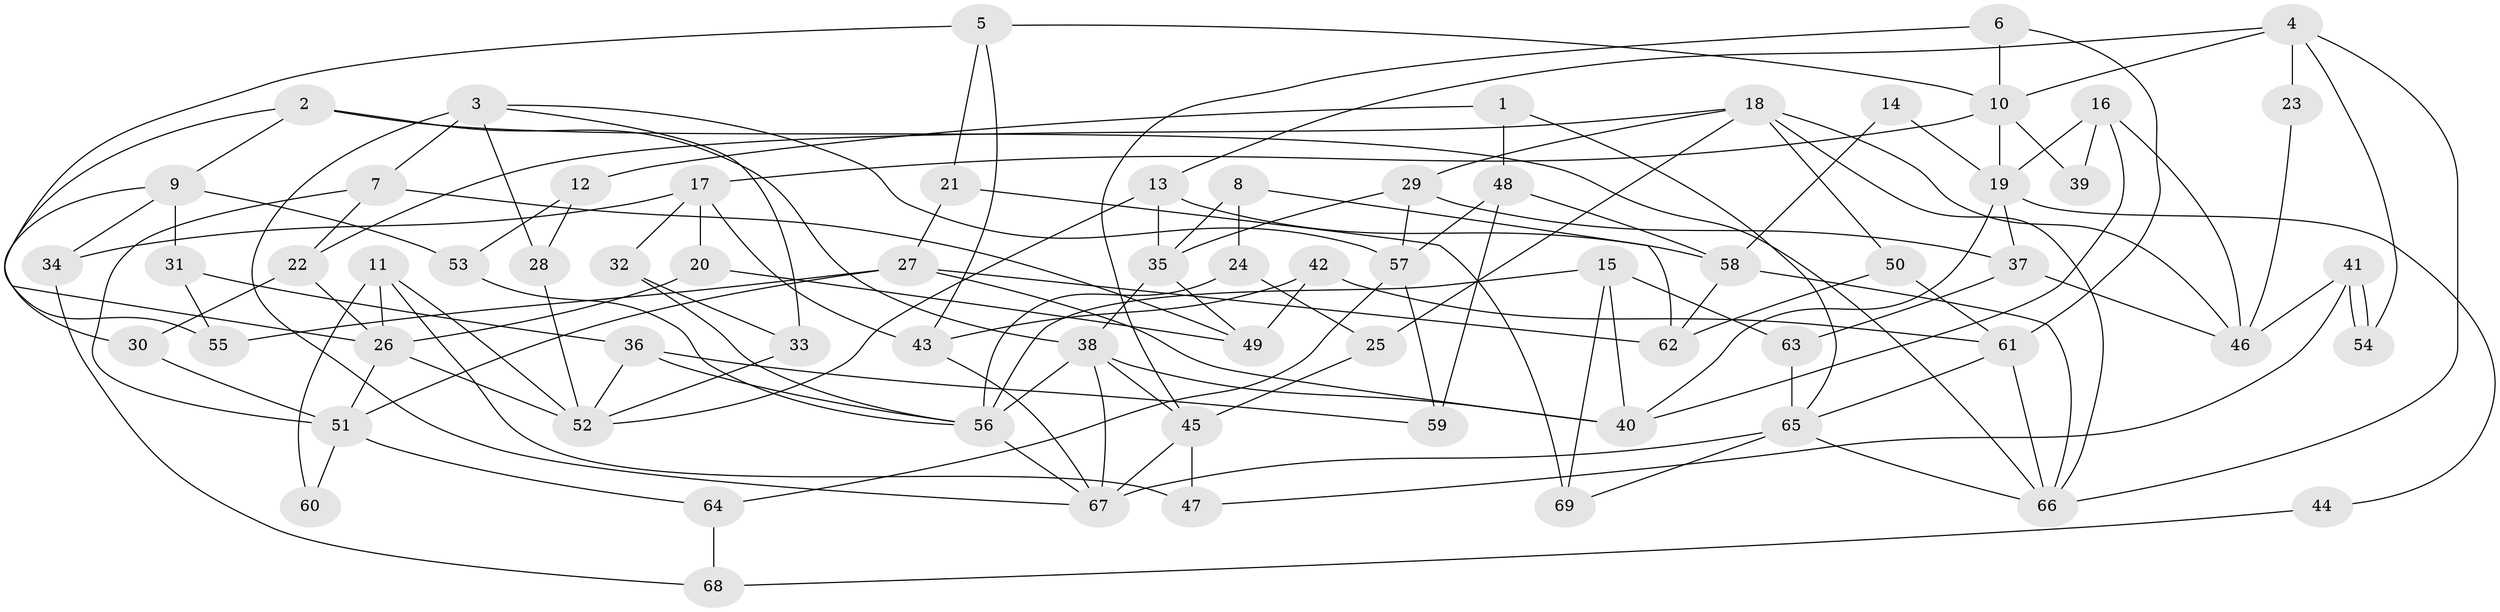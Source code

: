 // Generated by graph-tools (version 1.1) at 2025/48/03/09/25 04:48:58]
// undirected, 69 vertices, 138 edges
graph export_dot {
graph [start="1"]
  node [color=gray90,style=filled];
  1;
  2;
  3;
  4;
  5;
  6;
  7;
  8;
  9;
  10;
  11;
  12;
  13;
  14;
  15;
  16;
  17;
  18;
  19;
  20;
  21;
  22;
  23;
  24;
  25;
  26;
  27;
  28;
  29;
  30;
  31;
  32;
  33;
  34;
  35;
  36;
  37;
  38;
  39;
  40;
  41;
  42;
  43;
  44;
  45;
  46;
  47;
  48;
  49;
  50;
  51;
  52;
  53;
  54;
  55;
  56;
  57;
  58;
  59;
  60;
  61;
  62;
  63;
  64;
  65;
  66;
  67;
  68;
  69;
  1 -- 12;
  1 -- 65;
  1 -- 48;
  2 -- 38;
  2 -- 66;
  2 -- 9;
  2 -- 55;
  3 -- 57;
  3 -- 67;
  3 -- 7;
  3 -- 28;
  3 -- 33;
  4 -- 10;
  4 -- 13;
  4 -- 23;
  4 -- 54;
  4 -- 66;
  5 -- 26;
  5 -- 21;
  5 -- 10;
  5 -- 43;
  6 -- 10;
  6 -- 61;
  6 -- 45;
  7 -- 49;
  7 -- 22;
  7 -- 51;
  8 -- 24;
  8 -- 62;
  8 -- 35;
  9 -- 31;
  9 -- 30;
  9 -- 34;
  9 -- 53;
  10 -- 17;
  10 -- 19;
  10 -- 39;
  11 -- 26;
  11 -- 47;
  11 -- 52;
  11 -- 60;
  12 -- 53;
  12 -- 28;
  13 -- 52;
  13 -- 35;
  13 -- 58;
  14 -- 58;
  14 -- 19;
  15 -- 63;
  15 -- 56;
  15 -- 40;
  15 -- 69;
  16 -- 40;
  16 -- 19;
  16 -- 39;
  16 -- 46;
  17 -- 20;
  17 -- 32;
  17 -- 34;
  17 -- 43;
  18 -- 50;
  18 -- 22;
  18 -- 25;
  18 -- 29;
  18 -- 46;
  18 -- 66;
  19 -- 40;
  19 -- 37;
  19 -- 44;
  20 -- 49;
  20 -- 26;
  21 -- 27;
  21 -- 69;
  22 -- 30;
  22 -- 26;
  23 -- 46;
  24 -- 25;
  24 -- 56;
  25 -- 45;
  26 -- 52;
  26 -- 51;
  27 -- 40;
  27 -- 51;
  27 -- 55;
  27 -- 62;
  28 -- 52;
  29 -- 37;
  29 -- 35;
  29 -- 57;
  30 -- 51;
  31 -- 55;
  31 -- 36;
  32 -- 33;
  32 -- 56;
  33 -- 52;
  34 -- 68;
  35 -- 38;
  35 -- 49;
  36 -- 59;
  36 -- 56;
  36 -- 52;
  37 -- 46;
  37 -- 63;
  38 -- 45;
  38 -- 40;
  38 -- 56;
  38 -- 67;
  41 -- 54;
  41 -- 54;
  41 -- 46;
  41 -- 47;
  42 -- 61;
  42 -- 43;
  42 -- 49;
  43 -- 67;
  44 -- 68;
  45 -- 67;
  45 -- 47;
  48 -- 58;
  48 -- 57;
  48 -- 59;
  50 -- 61;
  50 -- 62;
  51 -- 60;
  51 -- 64;
  53 -- 56;
  56 -- 67;
  57 -- 59;
  57 -- 64;
  58 -- 66;
  58 -- 62;
  61 -- 66;
  61 -- 65;
  63 -- 65;
  64 -- 68;
  65 -- 66;
  65 -- 67;
  65 -- 69;
}
